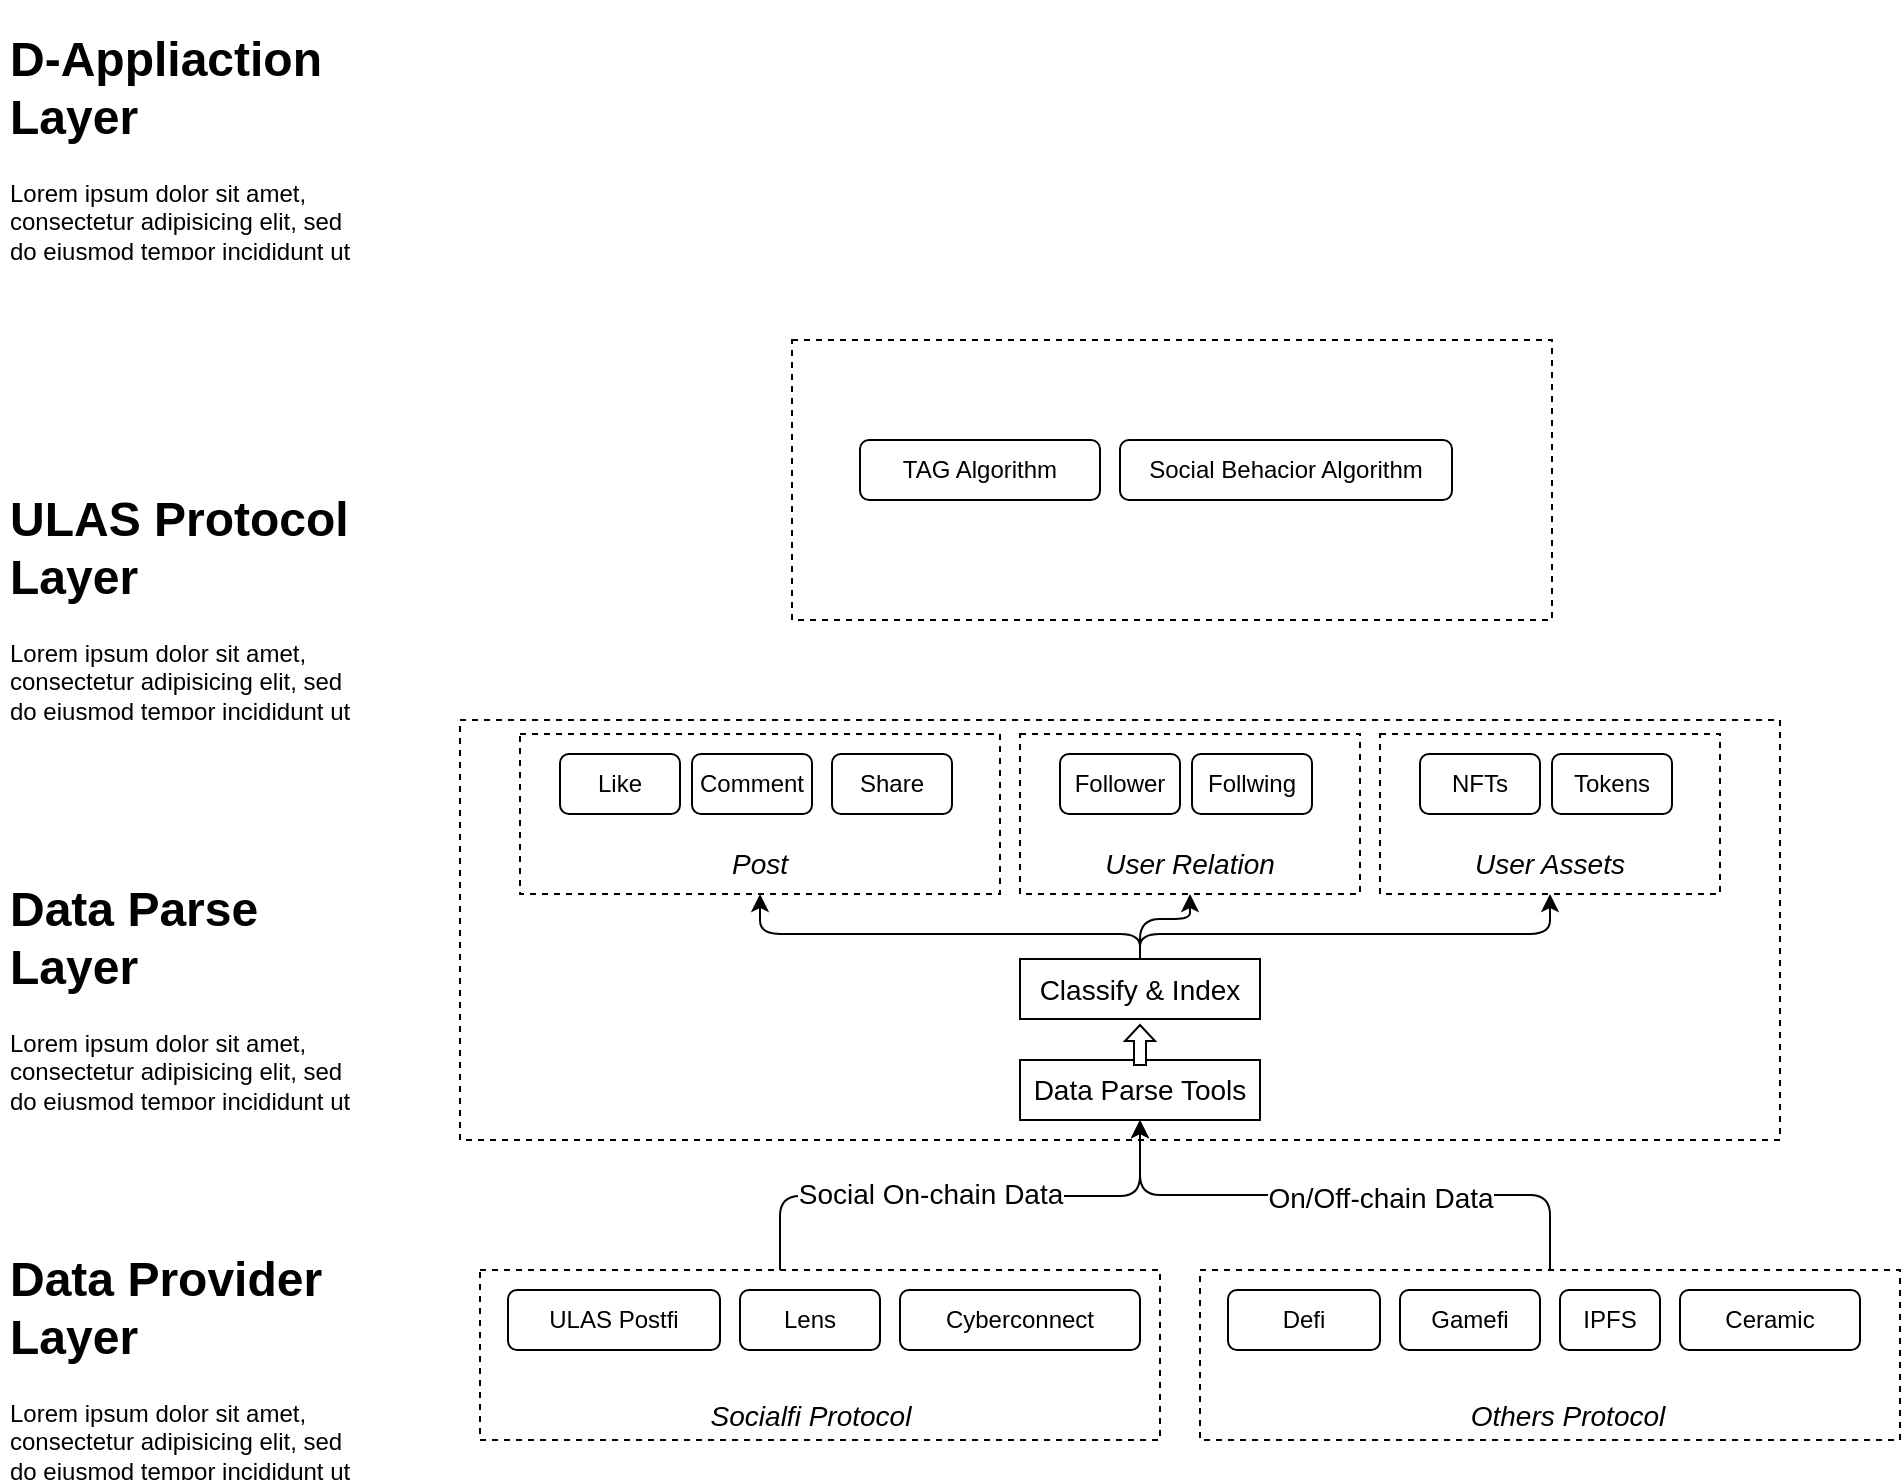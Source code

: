 <mxfile version="20.1.1" type="github">
  <diagram id="ygzSirnMUKqVHTcodODq" name="Page-1">
    <mxGraphModel dx="1697" dy="909" grid="1" gridSize="10" guides="1" tooltips="1" connect="1" arrows="1" fold="1" page="1" pageScale="1" pageWidth="827" pageHeight="1169" math="0" shadow="0">
      <root>
        <mxCell id="0" />
        <mxCell id="1" parent="0" />
        <mxCell id="nCG46OqaRl130R50hFcX-19" value="" style="rounded=0;whiteSpace=wrap;html=1;dashed=1;" parent="1" vertex="1">
          <mxGeometry x="280" y="785" width="340" height="85" as="geometry" />
        </mxCell>
        <mxCell id="nCG46OqaRl130R50hFcX-2" value="&lt;h1&gt;Data Provider Layer&lt;/h1&gt;&lt;p&gt;Lorem ipsum dolor sit amet, consectetur adipisicing elit, sed do eiusmod tempor incididunt ut labore et dolore magna aliqua.&lt;/p&gt;" style="text;html=1;strokeColor=none;fillColor=none;spacing=5;spacingTop=-20;whiteSpace=wrap;overflow=hidden;rounded=0;" parent="1" vertex="1">
          <mxGeometry x="40" y="770" width="190" height="120" as="geometry" />
        </mxCell>
        <mxCell id="nCG46OqaRl130R50hFcX-3" value="ULAS Postfi" style="rounded=1;whiteSpace=wrap;html=1;" parent="1" vertex="1">
          <mxGeometry x="294" y="795" width="106" height="30" as="geometry" />
        </mxCell>
        <mxCell id="nCG46OqaRl130R50hFcX-4" value="&lt;h1&gt;ULAS Protocol Layer&lt;/h1&gt;&lt;p&gt;Lorem ipsum dolor sit amet, consectetur adipisicing elit, sed do eiusmod tempor incididunt ut labore et dolore magna aliqua.&lt;/p&gt;" style="text;html=1;strokeColor=none;fillColor=none;spacing=5;spacingTop=-20;whiteSpace=wrap;overflow=hidden;rounded=0;" parent="1" vertex="1">
          <mxGeometry x="40" y="390" width="190" height="120" as="geometry" />
        </mxCell>
        <mxCell id="nCG46OqaRl130R50hFcX-5" value="&lt;h1&gt;D-Appliaction Layer&lt;/h1&gt;&lt;p&gt;Lorem ipsum dolor sit amet, consectetur adipisicing elit, sed do eiusmod tempor incididunt ut labore et dolore magna aliqua.&lt;/p&gt;" style="text;html=1;strokeColor=none;fillColor=none;spacing=5;spacingTop=-20;whiteSpace=wrap;overflow=hidden;rounded=0;" parent="1" vertex="1">
          <mxGeometry x="40" y="160" width="190" height="120" as="geometry" />
        </mxCell>
        <mxCell id="nCG46OqaRl130R50hFcX-6" value="" style="rounded=0;whiteSpace=wrap;html=1;dashed=1;" parent="1" vertex="1">
          <mxGeometry x="436" y="320" width="380" height="140" as="geometry" />
        </mxCell>
        <mxCell id="nCG46OqaRl130R50hFcX-7" value="TAG Algorithm" style="rounded=1;whiteSpace=wrap;html=1;" parent="1" vertex="1">
          <mxGeometry x="470" y="370" width="120" height="30" as="geometry" />
        </mxCell>
        <mxCell id="nCG46OqaRl130R50hFcX-9" value="Lens" style="rounded=1;whiteSpace=wrap;html=1;" parent="1" vertex="1">
          <mxGeometry x="410" y="795" width="70" height="30" as="geometry" />
        </mxCell>
        <mxCell id="nCG46OqaRl130R50hFcX-10" value="Cyberconnect" style="rounded=1;whiteSpace=wrap;html=1;" parent="1" vertex="1">
          <mxGeometry x="490" y="795" width="120" height="30" as="geometry" />
        </mxCell>
        <mxCell id="nCG46OqaRl130R50hFcX-13" value="&lt;h1&gt;Data Parse Layer&lt;/h1&gt;&lt;p&gt;Lorem ipsum dolor sit amet, consectetur adipisicing elit, sed do eiusmod tempor incididunt ut labore et dolore magna aliqua.&lt;/p&gt;" style="text;html=1;strokeColor=none;fillColor=none;spacing=5;spacingTop=-20;whiteSpace=wrap;overflow=hidden;rounded=0;" parent="1" vertex="1">
          <mxGeometry x="40" y="584.5" width="190" height="120" as="geometry" />
        </mxCell>
        <mxCell id="nCG46OqaRl130R50hFcX-16" value="Social Behacior Algorithm" style="rounded=1;whiteSpace=wrap;html=1;" parent="1" vertex="1">
          <mxGeometry x="600" y="370" width="166" height="30" as="geometry" />
        </mxCell>
        <mxCell id="nCG46OqaRl130R50hFcX-17" value="Off-chain" style="text;html=1;strokeColor=none;fillColor=none;align=center;verticalAlign=middle;whiteSpace=wrap;rounded=0;dashed=1;" parent="1" vertex="1">
          <mxGeometry x="430" y="520" width="60" height="30" as="geometry" />
        </mxCell>
        <mxCell id="nCG46OqaRl130R50hFcX-23" value="" style="rounded=0;whiteSpace=wrap;html=1;dashed=1;" parent="1" vertex="1">
          <mxGeometry x="270" y="510" width="660" height="210" as="geometry" />
        </mxCell>
        <mxCell id="9h2n3OwukKY5-VpyM2bv-1" value="" style="rounded=0;whiteSpace=wrap;html=1;dashed=1;" vertex="1" parent="1">
          <mxGeometry x="300" y="517" width="240" height="80" as="geometry" />
        </mxCell>
        <mxCell id="9h2n3OwukKY5-VpyM2bv-2" value="Like" style="rounded=1;whiteSpace=wrap;html=1;" vertex="1" parent="1">
          <mxGeometry x="320" y="527" width="60" height="30" as="geometry" />
        </mxCell>
        <mxCell id="9h2n3OwukKY5-VpyM2bv-3" value="Comment" style="rounded=1;whiteSpace=wrap;html=1;" vertex="1" parent="1">
          <mxGeometry x="386" y="527" width="60" height="30" as="geometry" />
        </mxCell>
        <mxCell id="9h2n3OwukKY5-VpyM2bv-4" value="Share" style="rounded=1;whiteSpace=wrap;html=1;" vertex="1" parent="1">
          <mxGeometry x="456" y="527" width="60" height="30" as="geometry" />
        </mxCell>
        <mxCell id="9h2n3OwukKY5-VpyM2bv-5" value="&lt;font style=&quot;font-size: 14px;&quot;&gt;&lt;i&gt;Post&lt;/i&gt;&lt;/font&gt;" style="text;html=1;strokeColor=none;fillColor=none;align=center;verticalAlign=middle;whiteSpace=wrap;rounded=0;" vertex="1" parent="1">
          <mxGeometry x="390" y="567" width="60" height="30" as="geometry" />
        </mxCell>
        <mxCell id="9h2n3OwukKY5-VpyM2bv-6" value="" style="rounded=0;whiteSpace=wrap;html=1;dashed=1;" vertex="1" parent="1">
          <mxGeometry x="550" y="517" width="170" height="80" as="geometry" />
        </mxCell>
        <mxCell id="9h2n3OwukKY5-VpyM2bv-7" value="Follower" style="rounded=1;whiteSpace=wrap;html=1;" vertex="1" parent="1">
          <mxGeometry x="570" y="527" width="60" height="30" as="geometry" />
        </mxCell>
        <mxCell id="9h2n3OwukKY5-VpyM2bv-8" value="Follwing" style="rounded=1;whiteSpace=wrap;html=1;" vertex="1" parent="1">
          <mxGeometry x="636" y="527" width="60" height="30" as="geometry" />
        </mxCell>
        <mxCell id="9h2n3OwukKY5-VpyM2bv-10" value="&lt;font style=&quot;font-size: 14px;&quot;&gt;&lt;i&gt;User Relation&lt;/i&gt;&lt;/font&gt;" style="text;html=1;strokeColor=none;fillColor=none;align=center;verticalAlign=middle;whiteSpace=wrap;rounded=0;" vertex="1" parent="1">
          <mxGeometry x="580" y="572" width="110" height="20" as="geometry" />
        </mxCell>
        <mxCell id="9h2n3OwukKY5-VpyM2bv-11" value="" style="rounded=0;whiteSpace=wrap;html=1;dashed=1;" vertex="1" parent="1">
          <mxGeometry x="730" y="517" width="170" height="80" as="geometry" />
        </mxCell>
        <mxCell id="9h2n3OwukKY5-VpyM2bv-12" value="NFTs" style="rounded=1;whiteSpace=wrap;html=1;" vertex="1" parent="1">
          <mxGeometry x="750" y="527" width="60" height="30" as="geometry" />
        </mxCell>
        <mxCell id="9h2n3OwukKY5-VpyM2bv-13" value="Tokens" style="rounded=1;whiteSpace=wrap;html=1;" vertex="1" parent="1">
          <mxGeometry x="816" y="527" width="60" height="30" as="geometry" />
        </mxCell>
        <mxCell id="9h2n3OwukKY5-VpyM2bv-14" value="&lt;font style=&quot;font-size: 14px;&quot;&gt;&lt;i&gt;User Assets&lt;/i&gt;&lt;/font&gt;" style="text;html=1;strokeColor=none;fillColor=none;align=center;verticalAlign=middle;whiteSpace=wrap;rounded=0;" vertex="1" parent="1">
          <mxGeometry x="760" y="572" width="110" height="20" as="geometry" />
        </mxCell>
        <mxCell id="9h2n3OwukKY5-VpyM2bv-16" value="&lt;font style=&quot;font-size: 14px;&quot;&gt;&lt;i&gt;Socialfi Protocol&lt;/i&gt;&lt;/font&gt;" style="text;html=1;strokeColor=none;fillColor=none;align=center;verticalAlign=middle;whiteSpace=wrap;rounded=0;" vertex="1" parent="1">
          <mxGeometry x="382.5" y="845" width="125" height="25" as="geometry" />
        </mxCell>
        <mxCell id="9h2n3OwukKY5-VpyM2bv-17" value="Data Parse Tools" style="rounded=0;whiteSpace=wrap;html=1;fontSize=14;" vertex="1" parent="1">
          <mxGeometry x="550" y="680" width="120" height="30" as="geometry" />
        </mxCell>
        <mxCell id="9h2n3OwukKY5-VpyM2bv-25" value="" style="edgeStyle=orthogonalEdgeStyle;rounded=1;orthogonalLoop=1;jettySize=auto;html=1;fontSize=14;exitX=0.5;exitY=0;exitDx=0;exitDy=0;" edge="1" parent="1" source="9h2n3OwukKY5-VpyM2bv-18" target="9h2n3OwukKY5-VpyM2bv-17">
          <mxGeometry relative="1" as="geometry" />
        </mxCell>
        <mxCell id="9h2n3OwukKY5-VpyM2bv-28" value="On/Off-chain Data" style="edgeLabel;html=1;align=center;verticalAlign=middle;resizable=0;points=[];fontSize=14;" vertex="1" connectable="0" parent="9h2n3OwukKY5-VpyM2bv-25">
          <mxGeometry x="-0.123" y="1" relative="1" as="geometry">
            <mxPoint as="offset" />
          </mxGeometry>
        </mxCell>
        <mxCell id="9h2n3OwukKY5-VpyM2bv-18" value="" style="rounded=0;whiteSpace=wrap;html=1;dashed=1;" vertex="1" parent="1">
          <mxGeometry x="640" y="785" width="350" height="85" as="geometry" />
        </mxCell>
        <mxCell id="9h2n3OwukKY5-VpyM2bv-19" value="Defi" style="rounded=1;whiteSpace=wrap;html=1;" vertex="1" parent="1">
          <mxGeometry x="654" y="795" width="76" height="30" as="geometry" />
        </mxCell>
        <mxCell id="9h2n3OwukKY5-VpyM2bv-20" value="Gamefi" style="rounded=1;whiteSpace=wrap;html=1;" vertex="1" parent="1">
          <mxGeometry x="740" y="795" width="70" height="30" as="geometry" />
        </mxCell>
        <mxCell id="9h2n3OwukKY5-VpyM2bv-21" value="IPFS" style="rounded=1;whiteSpace=wrap;html=1;" vertex="1" parent="1">
          <mxGeometry x="820" y="795" width="50" height="30" as="geometry" />
        </mxCell>
        <mxCell id="9h2n3OwukKY5-VpyM2bv-22" value="&lt;font style=&quot;font-size: 14px;&quot;&gt;&lt;i&gt;Others Protocol&lt;/i&gt;&lt;/font&gt;" style="text;html=1;strokeColor=none;fillColor=none;align=center;verticalAlign=middle;whiteSpace=wrap;rounded=0;" vertex="1" parent="1">
          <mxGeometry x="740" y="845" width="167.5" height="25" as="geometry" />
        </mxCell>
        <mxCell id="9h2n3OwukKY5-VpyM2bv-23" value="" style="edgeStyle=orthogonalEdgeStyle;orthogonalLoop=1;jettySize=auto;html=1;fontSize=14;rounded=1;" edge="1" parent="1" source="nCG46OqaRl130R50hFcX-19" target="9h2n3OwukKY5-VpyM2bv-17">
          <mxGeometry relative="1" as="geometry">
            <Array as="points">
              <mxPoint x="430" y="748" />
              <mxPoint x="610" y="748" />
            </Array>
          </mxGeometry>
        </mxCell>
        <mxCell id="9h2n3OwukKY5-VpyM2bv-27" value="Social On-chain Data" style="edgeLabel;html=1;align=center;verticalAlign=middle;resizable=0;points=[];fontSize=14;" vertex="1" connectable="0" parent="9h2n3OwukKY5-VpyM2bv-23">
          <mxGeometry x="-0.121" y="1" relative="1" as="geometry">
            <mxPoint as="offset" />
          </mxGeometry>
        </mxCell>
        <mxCell id="nCG46OqaRl130R50hFcX-11" value="Ceramic" style="rounded=1;whiteSpace=wrap;html=1;" parent="1" vertex="1">
          <mxGeometry x="880" y="795" width="90" height="30" as="geometry" />
        </mxCell>
        <mxCell id="9h2n3OwukKY5-VpyM2bv-33" style="edgeStyle=orthogonalEdgeStyle;rounded=1;orthogonalLoop=1;jettySize=auto;html=1;exitX=0.5;exitY=0;exitDx=0;exitDy=0;fontSize=14;entryX=0.5;entryY=1;entryDx=0;entryDy=0;" edge="1" parent="1" source="9h2n3OwukKY5-VpyM2bv-30" target="9h2n3OwukKY5-VpyM2bv-5">
          <mxGeometry relative="1" as="geometry">
            <Array as="points">
              <mxPoint x="610" y="617" />
              <mxPoint x="420" y="617" />
            </Array>
          </mxGeometry>
        </mxCell>
        <mxCell id="9h2n3OwukKY5-VpyM2bv-30" value="Classify &amp;amp; Index" style="rounded=0;whiteSpace=wrap;html=1;fontSize=14;" vertex="1" parent="1">
          <mxGeometry x="550" y="629.5" width="120" height="30" as="geometry" />
        </mxCell>
        <mxCell id="9h2n3OwukKY5-VpyM2bv-31" value="" style="shape=singleArrow;whiteSpace=wrap;html=1;arrowWidth=0.4;arrowSize=0.4;fontSize=14;rounded=0;rotation=-90;" vertex="1" parent="1">
          <mxGeometry x="600" y="665" width="20" height="15" as="geometry" />
        </mxCell>
        <mxCell id="9h2n3OwukKY5-VpyM2bv-34" style="edgeStyle=orthogonalEdgeStyle;rounded=1;orthogonalLoop=1;jettySize=auto;html=1;exitX=0.5;exitY=0;exitDx=0;exitDy=0;fontSize=14;" edge="1" parent="1" source="9h2n3OwukKY5-VpyM2bv-30" target="9h2n3OwukKY5-VpyM2bv-6">
          <mxGeometry relative="1" as="geometry">
            <mxPoint x="620" y="639.5" as="sourcePoint" />
            <mxPoint x="430" y="607" as="targetPoint" />
            <Array as="points" />
          </mxGeometry>
        </mxCell>
        <mxCell id="9h2n3OwukKY5-VpyM2bv-35" style="edgeStyle=orthogonalEdgeStyle;rounded=1;orthogonalLoop=1;jettySize=auto;html=1;exitX=0.5;exitY=0;exitDx=0;exitDy=0;fontSize=14;" edge="1" parent="1" source="9h2n3OwukKY5-VpyM2bv-30" target="9h2n3OwukKY5-VpyM2bv-11">
          <mxGeometry relative="1" as="geometry">
            <mxPoint x="620" y="639.5" as="sourcePoint" />
            <mxPoint x="645" y="607" as="targetPoint" />
            <Array as="points">
              <mxPoint x="610" y="617" />
              <mxPoint x="815" y="617" />
            </Array>
          </mxGeometry>
        </mxCell>
      </root>
    </mxGraphModel>
  </diagram>
</mxfile>
